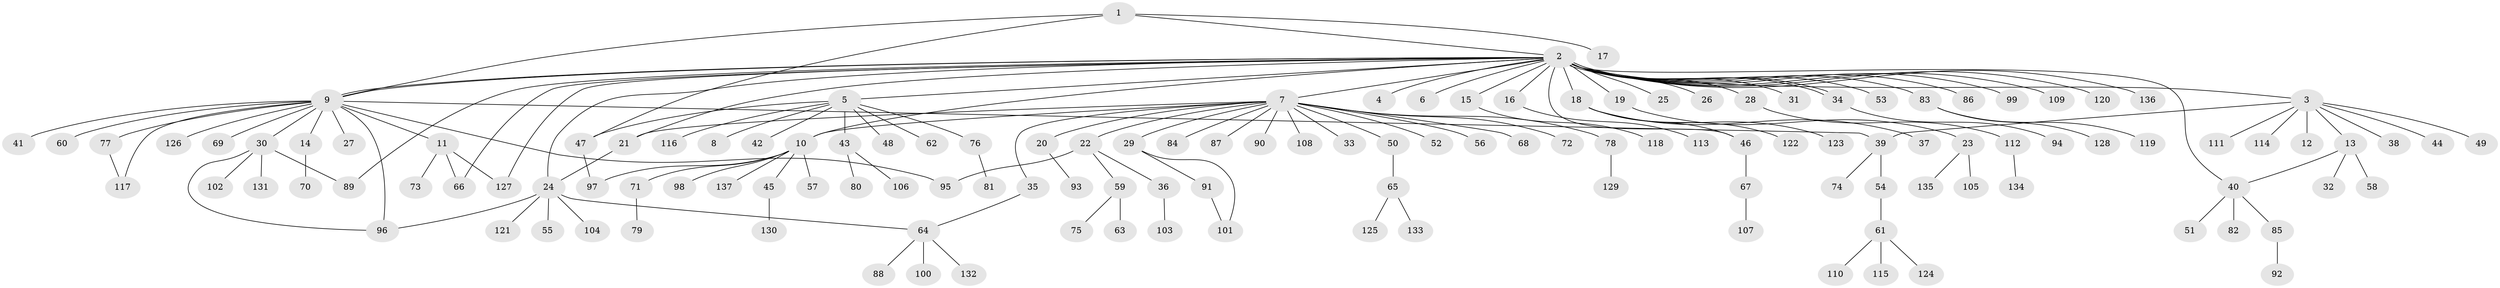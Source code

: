 // Generated by graph-tools (version 1.1) at 2025/01/03/09/25 03:01:56]
// undirected, 137 vertices, 156 edges
graph export_dot {
graph [start="1"]
  node [color=gray90,style=filled];
  1;
  2;
  3;
  4;
  5;
  6;
  7;
  8;
  9;
  10;
  11;
  12;
  13;
  14;
  15;
  16;
  17;
  18;
  19;
  20;
  21;
  22;
  23;
  24;
  25;
  26;
  27;
  28;
  29;
  30;
  31;
  32;
  33;
  34;
  35;
  36;
  37;
  38;
  39;
  40;
  41;
  42;
  43;
  44;
  45;
  46;
  47;
  48;
  49;
  50;
  51;
  52;
  53;
  54;
  55;
  56;
  57;
  58;
  59;
  60;
  61;
  62;
  63;
  64;
  65;
  66;
  67;
  68;
  69;
  70;
  71;
  72;
  73;
  74;
  75;
  76;
  77;
  78;
  79;
  80;
  81;
  82;
  83;
  84;
  85;
  86;
  87;
  88;
  89;
  90;
  91;
  92;
  93;
  94;
  95;
  96;
  97;
  98;
  99;
  100;
  101;
  102;
  103;
  104;
  105;
  106;
  107;
  108;
  109;
  110;
  111;
  112;
  113;
  114;
  115;
  116;
  117;
  118;
  119;
  120;
  121;
  122;
  123;
  124;
  125;
  126;
  127;
  128;
  129;
  130;
  131;
  132;
  133;
  134;
  135;
  136;
  137;
  1 -- 2;
  1 -- 9;
  1 -- 17;
  1 -- 47;
  2 -- 3;
  2 -- 4;
  2 -- 5;
  2 -- 6;
  2 -- 7;
  2 -- 9;
  2 -- 9;
  2 -- 10;
  2 -- 15;
  2 -- 16;
  2 -- 18;
  2 -- 19;
  2 -- 21;
  2 -- 24;
  2 -- 25;
  2 -- 26;
  2 -- 28;
  2 -- 31;
  2 -- 34;
  2 -- 34;
  2 -- 40;
  2 -- 46;
  2 -- 53;
  2 -- 66;
  2 -- 83;
  2 -- 86;
  2 -- 89;
  2 -- 99;
  2 -- 109;
  2 -- 120;
  2 -- 127;
  2 -- 136;
  3 -- 12;
  3 -- 13;
  3 -- 38;
  3 -- 39;
  3 -- 44;
  3 -- 49;
  3 -- 111;
  3 -- 114;
  5 -- 8;
  5 -- 42;
  5 -- 43;
  5 -- 47;
  5 -- 48;
  5 -- 62;
  5 -- 76;
  5 -- 116;
  7 -- 10;
  7 -- 20;
  7 -- 21;
  7 -- 22;
  7 -- 29;
  7 -- 33;
  7 -- 35;
  7 -- 50;
  7 -- 52;
  7 -- 56;
  7 -- 68;
  7 -- 72;
  7 -- 78;
  7 -- 84;
  7 -- 87;
  7 -- 90;
  7 -- 108;
  9 -- 11;
  9 -- 14;
  9 -- 27;
  9 -- 30;
  9 -- 39;
  9 -- 41;
  9 -- 60;
  9 -- 69;
  9 -- 77;
  9 -- 95;
  9 -- 96;
  9 -- 117;
  9 -- 126;
  10 -- 45;
  10 -- 57;
  10 -- 71;
  10 -- 97;
  10 -- 98;
  10 -- 137;
  11 -- 66;
  11 -- 73;
  11 -- 127;
  13 -- 32;
  13 -- 40;
  13 -- 58;
  14 -- 70;
  15 -- 118;
  16 -- 113;
  18 -- 37;
  18 -- 46;
  18 -- 122;
  18 -- 123;
  19 -- 23;
  20 -- 93;
  21 -- 24;
  22 -- 36;
  22 -- 59;
  22 -- 95;
  23 -- 105;
  23 -- 135;
  24 -- 55;
  24 -- 64;
  24 -- 96;
  24 -- 104;
  24 -- 121;
  28 -- 112;
  29 -- 91;
  29 -- 101;
  30 -- 89;
  30 -- 96;
  30 -- 102;
  30 -- 131;
  34 -- 94;
  35 -- 64;
  36 -- 103;
  39 -- 54;
  39 -- 74;
  40 -- 51;
  40 -- 82;
  40 -- 85;
  43 -- 80;
  43 -- 106;
  45 -- 130;
  46 -- 67;
  47 -- 97;
  50 -- 65;
  54 -- 61;
  59 -- 63;
  59 -- 75;
  61 -- 110;
  61 -- 115;
  61 -- 124;
  64 -- 88;
  64 -- 100;
  64 -- 132;
  65 -- 125;
  65 -- 133;
  67 -- 107;
  71 -- 79;
  76 -- 81;
  77 -- 117;
  78 -- 129;
  83 -- 119;
  83 -- 128;
  85 -- 92;
  91 -- 101;
  112 -- 134;
}
